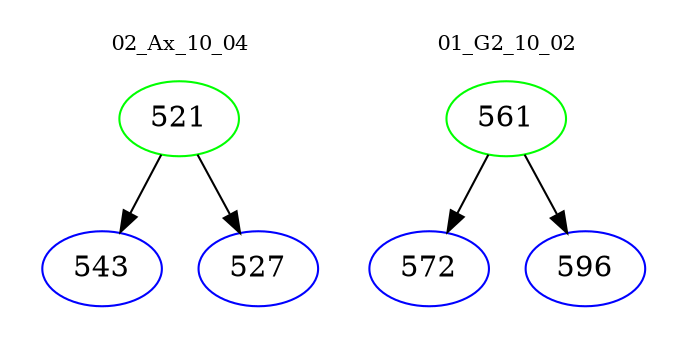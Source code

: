digraph{
subgraph cluster_0 {
color = white
label = "02_Ax_10_04";
fontsize=10;
T0_521 [label="521", color="green"]
T0_521 -> T0_543 [color="black"]
T0_543 [label="543", color="blue"]
T0_521 -> T0_527 [color="black"]
T0_527 [label="527", color="blue"]
}
subgraph cluster_1 {
color = white
label = "01_G2_10_02";
fontsize=10;
T1_561 [label="561", color="green"]
T1_561 -> T1_572 [color="black"]
T1_572 [label="572", color="blue"]
T1_561 -> T1_596 [color="black"]
T1_596 [label="596", color="blue"]
}
}
